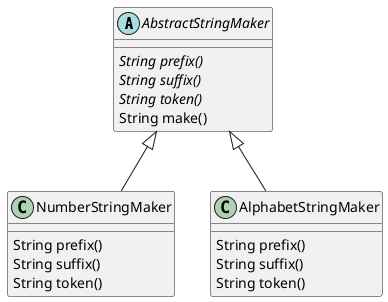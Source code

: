 @startuml
abstract class AbstractStringMaker {
	{abstract} String prefix()
	{abstract} String suffix()
	{abstract} String token()
	String make()
}

class NumberStringMaker {
	String prefix()
	String suffix()
	String token()
}

class AlphabetStringMaker {
	String prefix()
	String suffix()
	String token()
}

AbstractStringMaker <|-- NumberStringMaker
AbstractStringMaker <|-- AlphabetStringMaker

@enduml